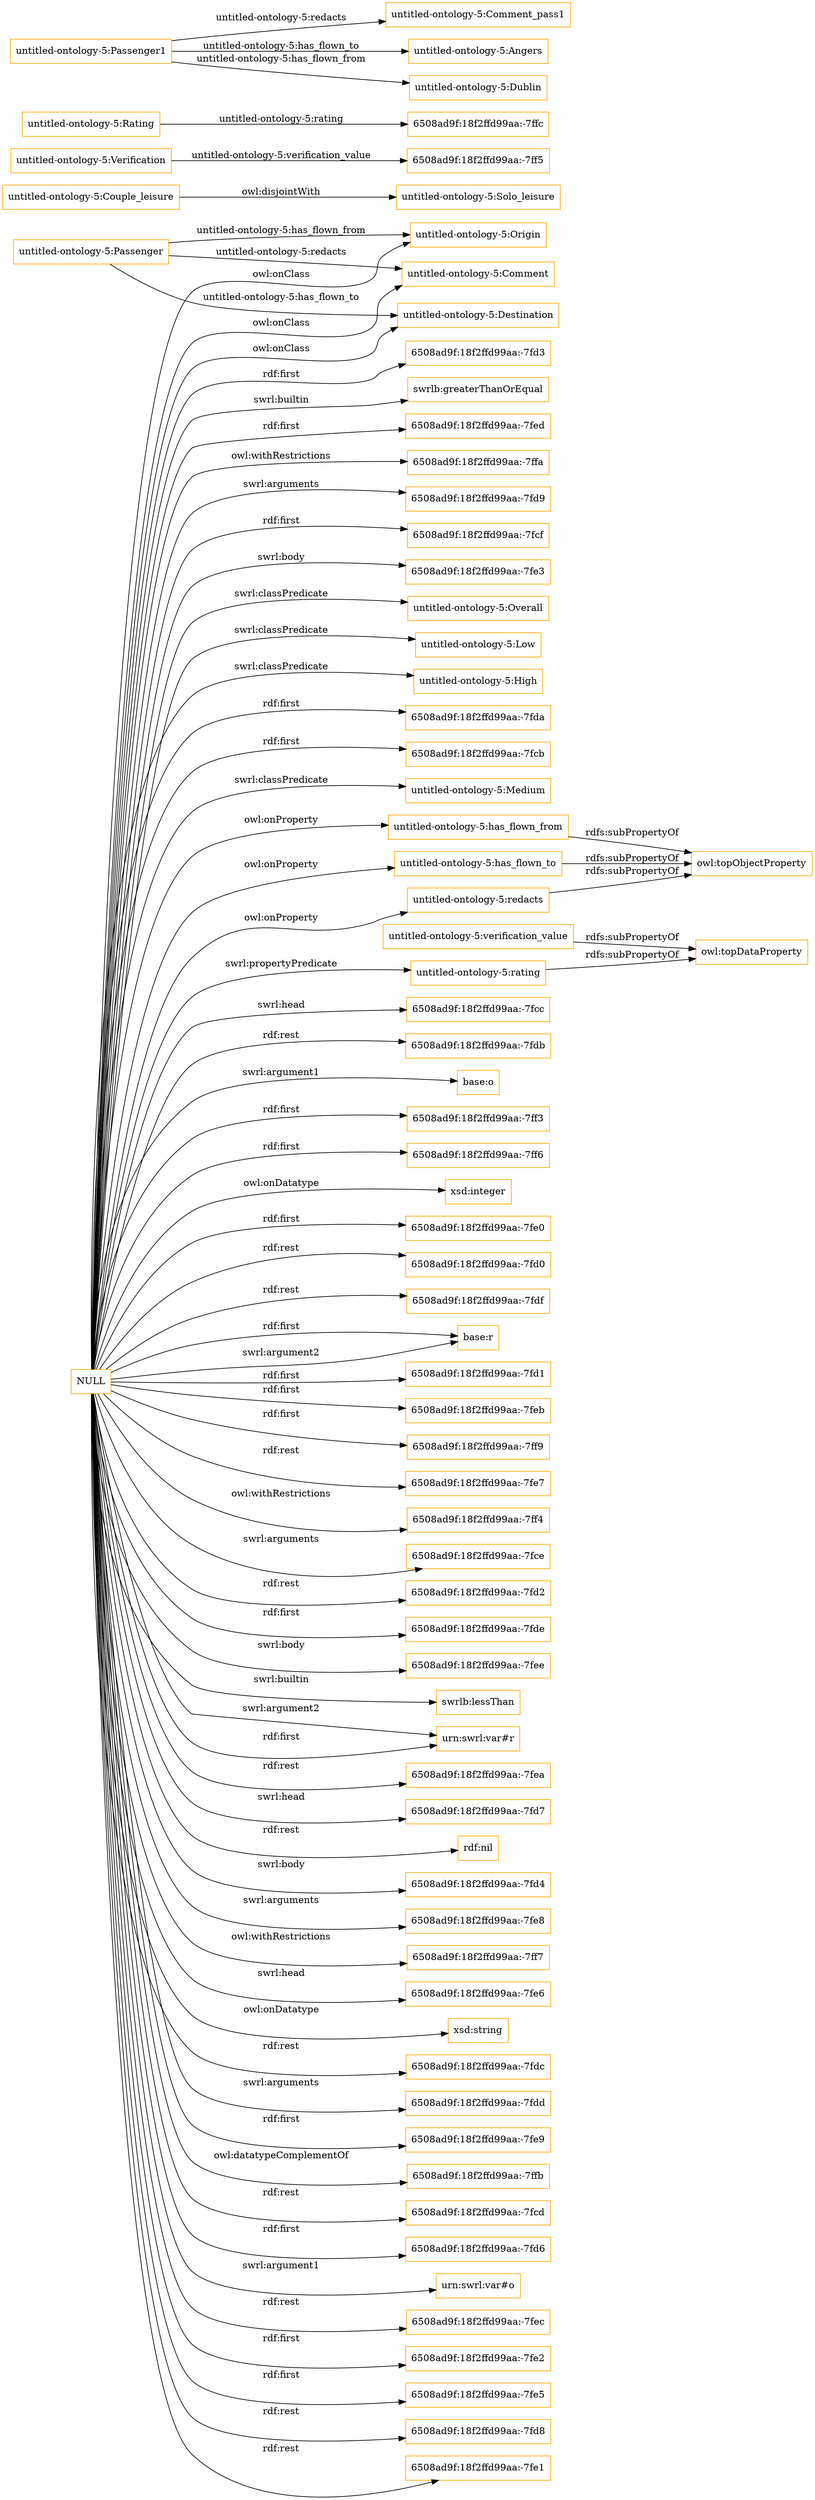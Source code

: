 digraph ar2dtool_diagram { 
rankdir=LR;
size="1501"
node [shape = rectangle, color="orange"]; "untitled-ontology-5:Passenger" "untitled-ontology-5:Overall" "untitled-ontology-5:Couple_leisure" "untitled-ontology-5:Low" "untitled-ontology-5:High" "untitled-ontology-5:Origin" "untitled-ontology-5:Comment" "untitled-ontology-5:Solo_leisure" "untitled-ontology-5:Destination" "untitled-ontology-5:Verification" "untitled-ontology-5:Rating" "untitled-ontology-5:Medium" ; /*classes style*/
	"untitled-ontology-5:Passenger1" -> "untitled-ontology-5:Comment_pass1" [ label = "untitled-ontology-5:redacts" ];
	"untitled-ontology-5:Passenger1" -> "untitled-ontology-5:Angers" [ label = "untitled-ontology-5:has_flown_to" ];
	"untitled-ontology-5:Passenger1" -> "untitled-ontology-5:Dublin" [ label = "untitled-ontology-5:has_flown_from" ];
	"untitled-ontology-5:Couple_leisure" -> "untitled-ontology-5:Solo_leisure" [ label = "owl:disjointWith" ];
	"untitled-ontology-5:has_flown_from" -> "owl:topObjectProperty" [ label = "rdfs:subPropertyOf" ];
	"untitled-ontology-5:verification_value" -> "owl:topDataProperty" [ label = "rdfs:subPropertyOf" ];
	"untitled-ontology-5:has_flown_to" -> "owl:topObjectProperty" [ label = "rdfs:subPropertyOf" ];
	"untitled-ontology-5:rating" -> "owl:topDataProperty" [ label = "rdfs:subPropertyOf" ];
	"NULL" -> "6508ad9f:18f2ffd99aa:-7fcc" [ label = "swrl:head" ];
	"NULL" -> "6508ad9f:18f2ffd99aa:-7fdb" [ label = "rdf:rest" ];
	"NULL" -> "base:o" [ label = "swrl:argument1" ];
	"NULL" -> "untitled-ontology-5:Destination" [ label = "owl:onClass" ];
	"NULL" -> "6508ad9f:18f2ffd99aa:-7ff3" [ label = "rdf:first" ];
	"NULL" -> "6508ad9f:18f2ffd99aa:-7ff6" [ label = "rdf:first" ];
	"NULL" -> "xsd:integer" [ label = "owl:onDatatype" ];
	"NULL" -> "6508ad9f:18f2ffd99aa:-7fe0" [ label = "rdf:first" ];
	"NULL" -> "6508ad9f:18f2ffd99aa:-7fd0" [ label = "rdf:rest" ];
	"NULL" -> "6508ad9f:18f2ffd99aa:-7fdf" [ label = "rdf:rest" ];
	"NULL" -> "base:r" [ label = "rdf:first" ];
	"NULL" -> "6508ad9f:18f2ffd99aa:-7fd1" [ label = "rdf:first" ];
	"NULL" -> "6508ad9f:18f2ffd99aa:-7feb" [ label = "rdf:first" ];
	"NULL" -> "untitled-ontology-5:has_flown_from" [ label = "owl:onProperty" ];
	"NULL" -> "6508ad9f:18f2ffd99aa:-7ff9" [ label = "rdf:first" ];
	"NULL" -> "6508ad9f:18f2ffd99aa:-7fe7" [ label = "rdf:rest" ];
	"NULL" -> "untitled-ontology-5:Medium" [ label = "swrl:classPredicate" ];
	"NULL" -> "6508ad9f:18f2ffd99aa:-7ff4" [ label = "owl:withRestrictions" ];
	"NULL" -> "untitled-ontology-5:rating" [ label = "swrl:propertyPredicate" ];
	"NULL" -> "6508ad9f:18f2ffd99aa:-7fce" [ label = "swrl:arguments" ];
	"NULL" -> "base:r" [ label = "swrl:argument2" ];
	"NULL" -> "6508ad9f:18f2ffd99aa:-7fd2" [ label = "rdf:rest" ];
	"NULL" -> "6508ad9f:18f2ffd99aa:-7fde" [ label = "rdf:first" ];
	"NULL" -> "6508ad9f:18f2ffd99aa:-7fee" [ label = "swrl:body" ];
	"NULL" -> "swrlb:lessThan" [ label = "swrl:builtin" ];
	"NULL" -> "untitled-ontology-5:Comment" [ label = "owl:onClass" ];
	"NULL" -> "urn:swrl:var#r" [ label = "swrl:argument2" ];
	"NULL" -> "6508ad9f:18f2ffd99aa:-7fea" [ label = "rdf:rest" ];
	"NULL" -> "6508ad9f:18f2ffd99aa:-7fd7" [ label = "swrl:head" ];
	"NULL" -> "rdf:nil" [ label = "rdf:rest" ];
	"NULL" -> "6508ad9f:18f2ffd99aa:-7fd4" [ label = "swrl:body" ];
	"NULL" -> "untitled-ontology-5:Overall" [ label = "swrl:classPredicate" ];
	"NULL" -> "6508ad9f:18f2ffd99aa:-7fe8" [ label = "swrl:arguments" ];
	"NULL" -> "6508ad9f:18f2ffd99aa:-7ff7" [ label = "owl:withRestrictions" ];
	"NULL" -> "6508ad9f:18f2ffd99aa:-7fe6" [ label = "swrl:head" ];
	"NULL" -> "xsd:string" [ label = "owl:onDatatype" ];
	"NULL" -> "6508ad9f:18f2ffd99aa:-7fdc" [ label = "rdf:rest" ];
	"NULL" -> "6508ad9f:18f2ffd99aa:-7fdd" [ label = "swrl:arguments" ];
	"NULL" -> "untitled-ontology-5:has_flown_to" [ label = "owl:onProperty" ];
	"NULL" -> "6508ad9f:18f2ffd99aa:-7fe9" [ label = "rdf:first" ];
	"NULL" -> "6508ad9f:18f2ffd99aa:-7ffb" [ label = "owl:datatypeComplementOf" ];
	"NULL" -> "6508ad9f:18f2ffd99aa:-7fcd" [ label = "rdf:rest" ];
	"NULL" -> "untitled-ontology-5:Low" [ label = "swrl:classPredicate" ];
	"NULL" -> "6508ad9f:18f2ffd99aa:-7fd6" [ label = "rdf:first" ];
	"NULL" -> "untitled-ontology-5:Origin" [ label = "owl:onClass" ];
	"NULL" -> "untitled-ontology-5:redacts" [ label = "owl:onProperty" ];
	"NULL" -> "urn:swrl:var#o" [ label = "swrl:argument1" ];
	"NULL" -> "6508ad9f:18f2ffd99aa:-7fec" [ label = "rdf:rest" ];
	"NULL" -> "6508ad9f:18f2ffd99aa:-7fe2" [ label = "rdf:first" ];
	"NULL" -> "6508ad9f:18f2ffd99aa:-7fe5" [ label = "rdf:first" ];
	"NULL" -> "6508ad9f:18f2ffd99aa:-7fd8" [ label = "rdf:rest" ];
	"NULL" -> "6508ad9f:18f2ffd99aa:-7fe1" [ label = "rdf:rest" ];
	"NULL" -> "6508ad9f:18f2ffd99aa:-7fd3" [ label = "rdf:first" ];
	"NULL" -> "swrlb:greaterThanOrEqual" [ label = "swrl:builtin" ];
	"NULL" -> "untitled-ontology-5:High" [ label = "swrl:classPredicate" ];
	"NULL" -> "6508ad9f:18f2ffd99aa:-7fed" [ label = "rdf:first" ];
	"NULL" -> "6508ad9f:18f2ffd99aa:-7ffa" [ label = "owl:withRestrictions" ];
	"NULL" -> "6508ad9f:18f2ffd99aa:-7fd9" [ label = "swrl:arguments" ];
	"NULL" -> "6508ad9f:18f2ffd99aa:-7fcf" [ label = "rdf:first" ];
	"NULL" -> "6508ad9f:18f2ffd99aa:-7fe3" [ label = "swrl:body" ];
	"NULL" -> "6508ad9f:18f2ffd99aa:-7fda" [ label = "rdf:first" ];
	"NULL" -> "urn:swrl:var#r" [ label = "rdf:first" ];
	"NULL" -> "6508ad9f:18f2ffd99aa:-7fcb" [ label = "rdf:first" ];
	"untitled-ontology-5:redacts" -> "owl:topObjectProperty" [ label = "rdfs:subPropertyOf" ];
	"untitled-ontology-5:Verification" -> "6508ad9f:18f2ffd99aa:-7ff5" [ label = "untitled-ontology-5:verification_value" ];
	"untitled-ontology-5:Passenger" -> "untitled-ontology-5:Destination" [ label = "untitled-ontology-5:has_flown_to" ];
	"untitled-ontology-5:Rating" -> "6508ad9f:18f2ffd99aa:-7ffc" [ label = "untitled-ontology-5:rating" ];
	"untitled-ontology-5:Passenger" -> "untitled-ontology-5:Comment" [ label = "untitled-ontology-5:redacts" ];
	"untitled-ontology-5:Passenger" -> "untitled-ontology-5:Origin" [ label = "untitled-ontology-5:has_flown_from" ];

}
